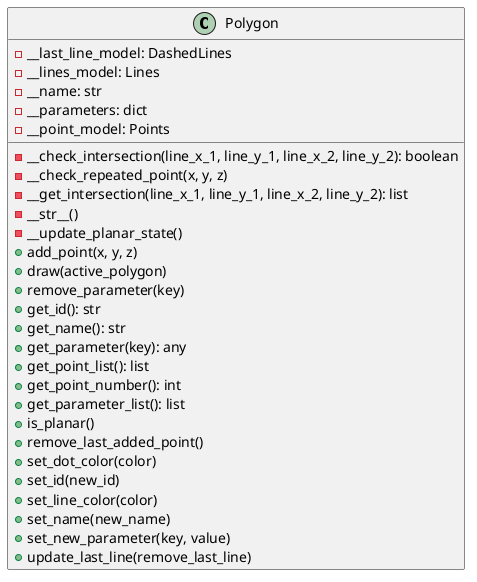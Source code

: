 @startuml
                class Polygon {
                    - __last_line_model: DashedLines
                    - __lines_model: Lines
                    - __name: str
                    - __parameters: dict
                    - __point_model: Points


                    - __check_intersection(line_x_1, line_y_1, line_x_2, line_y_2): boolean
                    - __check_repeated_point(x, y, z)
                    - __get_intersection(line_x_1, line_y_1, line_x_2, line_y_2): list
                    - __str__()
                    - __update_planar_state()
                    + add_point(x, y, z)
                    + draw(active_polygon)
                    + remove_parameter(key)
                    + get_id(): str
                    + get_name(): str
                    + get_parameter(key): any
                    + get_point_list(): list
                    + get_point_number(): int
                    + get_parameter_list(): list
                    + is_planar()
                    + remove_last_added_point()
                    + set_dot_color(color)
                    + set_id(new_id)
                    + set_line_color(color)
                    + set_name(new_name)
                    + set_new_parameter(key, value)
                    + update_last_line(remove_last_line)
                }

@enduml